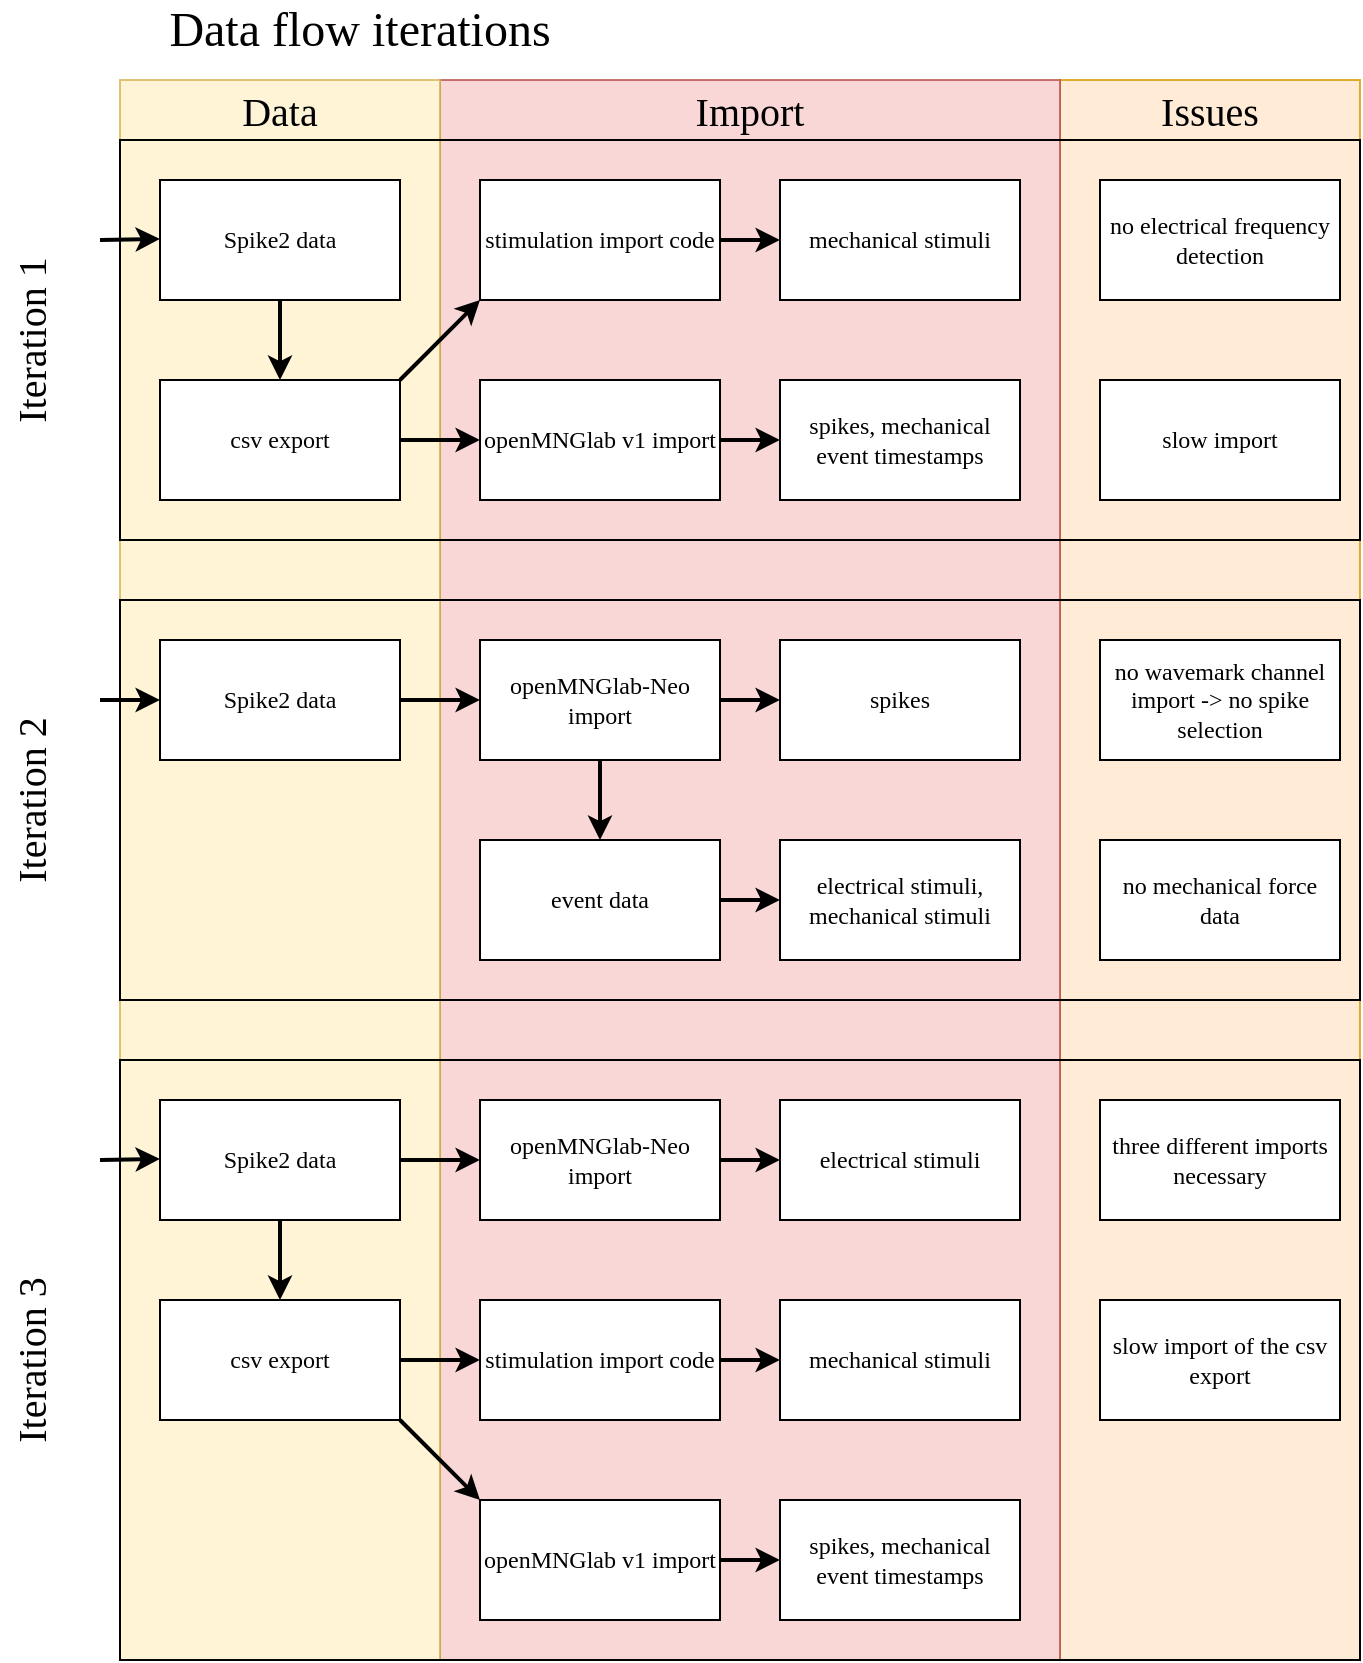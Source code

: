 <mxfile version="19.0.3" type="device"><diagram id="uK1HJFp9ux_ApSdv5QTQ" name="Seite-1"><mxGraphModel dx="1106" dy="1991" grid="1" gridSize="10" guides="1" tooltips="1" connect="1" arrows="1" fold="1" page="1" pageScale="1" pageWidth="827" pageHeight="1169" math="0" shadow="0"><root><mxCell id="0"/><mxCell id="1" parent="0"/><mxCell id="S--E8venrbb3ll7oCvjr-81" value="" style="rounded=0;whiteSpace=wrap;html=1;fontFamily=Verdana;fontSize=20;fillColor=#ffe6cc;opacity=80;strokeColor=#d79b00;" vertex="1" parent="1"><mxGeometry x="710" y="30" width="150" height="790" as="geometry"/></mxCell><mxCell id="S--E8venrbb3ll7oCvjr-80" value="" style="rounded=0;whiteSpace=wrap;html=1;fontFamily=Verdana;fontSize=20;fillColor=#f8cecc;opacity=80;strokeColor=#b85450;" vertex="1" parent="1"><mxGeometry x="400" y="30" width="310" height="790" as="geometry"/></mxCell><mxCell id="S--E8venrbb3ll7oCvjr-79" value="" style="rounded=0;whiteSpace=wrap;html=1;fontFamily=Verdana;fontSize=20;fillColor=#fff2cc;strokeColor=#d6b656;opacity=80;" vertex="1" parent="1"><mxGeometry x="240" y="30" width="160" height="790" as="geometry"/></mxCell><mxCell id="S--E8venrbb3ll7oCvjr-72" value="" style="rounded=0;whiteSpace=wrap;html=1;fontFamily=Verdana;fontSize=19;fillColor=none;" vertex="1" parent="1"><mxGeometry x="240" y="520" width="620" height="300" as="geometry"/></mxCell><mxCell id="S--E8venrbb3ll7oCvjr-69" value="" style="rounded=0;whiteSpace=wrap;html=1;fontFamily=Verdana;fontSize=19;fillColor=none;" vertex="1" parent="1"><mxGeometry x="240" y="290" width="620" height="200" as="geometry"/></mxCell><mxCell id="S--E8venrbb3ll7oCvjr-11" value="Spike2 data" style="rounded=0;whiteSpace=wrap;html=1;fontFamily=Verdana;" vertex="1" parent="1"><mxGeometry x="260" y="80" width="120" height="60" as="geometry"/></mxCell><mxCell id="S--E8venrbb3ll7oCvjr-12" value="" style="endArrow=classic;html=1;rounded=0;fontFamily=Verdana;strokeWidth=2;exitX=0.5;exitY=1;exitDx=0;exitDy=0;" edge="1" parent="1" source="S--E8venrbb3ll7oCvjr-11" target="S--E8venrbb3ll7oCvjr-13"><mxGeometry width="50" height="50" relative="1" as="geometry"><mxPoint x="410" y="200" as="sourcePoint"/><mxPoint x="460" y="150" as="targetPoint"/></mxGeometry></mxCell><mxCell id="S--E8venrbb3ll7oCvjr-13" value="csv export" style="rounded=0;whiteSpace=wrap;html=1;fontFamily=Verdana;" vertex="1" parent="1"><mxGeometry x="260" y="180" width="120" height="60" as="geometry"/></mxCell><mxCell id="S--E8venrbb3ll7oCvjr-15" value="openMNGlab v1 import" style="rounded=0;whiteSpace=wrap;html=1;fontFamily=Verdana;" vertex="1" parent="1"><mxGeometry x="420" y="180" width="120" height="60" as="geometry"/></mxCell><mxCell id="S--E8venrbb3ll7oCvjr-16" value="spikes, mechanical event timestamps" style="rounded=0;whiteSpace=wrap;html=1;fontFamily=Verdana;fontSize=12;" vertex="1" parent="1"><mxGeometry x="570" y="180" width="120" height="60" as="geometry"/></mxCell><mxCell id="S--E8venrbb3ll7oCvjr-59" value="" style="edgeStyle=orthogonalEdgeStyle;rounded=0;jumpStyle=none;orthogonalLoop=1;jettySize=auto;html=1;fontFamily=Verdana;fontSize=12;strokeWidth=2;fillColor=default;" edge="1" parent="1" source="S--E8venrbb3ll7oCvjr-17" target="S--E8venrbb3ll7oCvjr-18"><mxGeometry relative="1" as="geometry"/></mxCell><mxCell id="S--E8venrbb3ll7oCvjr-17" value="openMNGlab-Neo import" style="rounded=0;whiteSpace=wrap;html=1;fontFamily=Verdana;fontSize=12;" vertex="1" parent="1"><mxGeometry x="420" y="540" width="120" height="60" as="geometry"/></mxCell><mxCell id="S--E8venrbb3ll7oCvjr-18" value="electrical stimuli" style="rounded=0;whiteSpace=wrap;html=1;fontFamily=Verdana;fontSize=12;" vertex="1" parent="1"><mxGeometry x="570" y="540" width="120" height="60" as="geometry"/></mxCell><mxCell id="S--E8venrbb3ll7oCvjr-19" value="stimulation import code" style="rounded=0;whiteSpace=wrap;html=1;fontFamily=Verdana;fontSize=12;" vertex="1" parent="1"><mxGeometry x="420" y="80" width="120" height="60" as="geometry"/></mxCell><mxCell id="S--E8venrbb3ll7oCvjr-21" value="mechanical stimuli" style="rounded=0;whiteSpace=wrap;html=1;fontFamily=Verdana;fontSize=12;" vertex="1" parent="1"><mxGeometry x="570" y="80" width="120" height="60" as="geometry"/></mxCell><mxCell id="S--E8venrbb3ll7oCvjr-30" value="" style="endArrow=classic;html=1;rounded=0;fontFamily=Verdana;strokeWidth=2;entryX=0;entryY=0.5;entryDx=0;entryDy=0;exitX=1;exitY=0.5;exitDx=0;exitDy=0;" edge="1" parent="1"><mxGeometry width="50" height="50" relative="1" as="geometry"><mxPoint x="230" y="110" as="sourcePoint"/><mxPoint x="260" y="109.5" as="targetPoint"/></mxGeometry></mxCell><mxCell id="S--E8venrbb3ll7oCvjr-34" value="no electrical frequency detection" style="rounded=0;whiteSpace=wrap;html=1;fontFamily=Verdana;fontSize=12;fillColor=default;" vertex="1" parent="1"><mxGeometry x="730" y="80" width="120" height="60" as="geometry"/></mxCell><mxCell id="S--E8venrbb3ll7oCvjr-35" value="" style="endArrow=classic;html=1;rounded=0;fontFamily=Verdana;strokeWidth=2;entryX=0;entryY=0.5;entryDx=0;entryDy=0;exitX=1;exitY=0.5;exitDx=0;exitDy=0;" edge="1" parent="1" source="S--E8venrbb3ll7oCvjr-19" target="S--E8venrbb3ll7oCvjr-21"><mxGeometry width="50" height="50" relative="1" as="geometry"><mxPoint x="250" y="120" as="sourcePoint"/><mxPoint x="280" y="119.5" as="targetPoint"/></mxGeometry></mxCell><mxCell id="S--E8venrbb3ll7oCvjr-36" value="" style="endArrow=classic;html=1;rounded=0;fontFamily=Verdana;strokeWidth=2;entryX=0;entryY=0.5;entryDx=0;entryDy=0;exitX=1;exitY=0.5;exitDx=0;exitDy=0;" edge="1" parent="1" source="S--E8venrbb3ll7oCvjr-15" target="S--E8venrbb3ll7oCvjr-16"><mxGeometry width="50" height="50" relative="1" as="geometry"><mxPoint x="336" y="340.5" as="sourcePoint"/><mxPoint x="366" y="340" as="targetPoint"/></mxGeometry></mxCell><mxCell id="S--E8venrbb3ll7oCvjr-37" value="" style="endArrow=classic;html=1;rounded=0;fontFamily=Verdana;strokeWidth=2;entryX=0;entryY=1;entryDx=0;entryDy=0;exitX=1;exitY=0;exitDx=0;exitDy=0;jumpStyle=none;" edge="1" parent="1" source="S--E8venrbb3ll7oCvjr-13" target="S--E8venrbb3ll7oCvjr-19"><mxGeometry width="50" height="50" relative="1" as="geometry"><mxPoint x="260" y="140" as="sourcePoint"/><mxPoint x="290" y="139.5" as="targetPoint"/></mxGeometry></mxCell><mxCell id="S--E8venrbb3ll7oCvjr-40" value="slow import" style="rounded=0;whiteSpace=wrap;html=1;fontFamily=Verdana;fontSize=12;fillColor=default;" vertex="1" parent="1"><mxGeometry x="730" y="180" width="120" height="60" as="geometry"/></mxCell><mxCell id="S--E8venrbb3ll7oCvjr-41" value="" style="endArrow=classic;html=1;rounded=0;fontFamily=Verdana;strokeWidth=2;entryX=0;entryY=0.5;entryDx=0;entryDy=0;exitX=1;exitY=0.5;exitDx=0;exitDy=0;" edge="1" parent="1" source="S--E8venrbb3ll7oCvjr-13" target="S--E8venrbb3ll7oCvjr-15"><mxGeometry width="50" height="50" relative="1" as="geometry"><mxPoint x="270" y="150" as="sourcePoint"/><mxPoint x="300" y="149.5" as="targetPoint"/></mxGeometry></mxCell><mxCell id="S--E8venrbb3ll7oCvjr-42" value="Iteration 1" style="text;html=1;strokeColor=none;fillColor=none;align=center;verticalAlign=middle;whiteSpace=wrap;rounded=0;fontFamily=Verdana;fontSize=20;rotation=-90;" vertex="1" parent="1"><mxGeometry x="140" y="145" width="110" height="30" as="geometry"/></mxCell><mxCell id="S--E8venrbb3ll7oCvjr-60" value="" style="edgeStyle=orthogonalEdgeStyle;rounded=0;jumpStyle=none;orthogonalLoop=1;jettySize=auto;html=1;fontFamily=Verdana;fontSize=12;strokeWidth=2;fillColor=default;" edge="1" parent="1" source="S--E8venrbb3ll7oCvjr-45" target="S--E8venrbb3ll7oCvjr-17"><mxGeometry relative="1" as="geometry"/></mxCell><mxCell id="S--E8venrbb3ll7oCvjr-45" value="Spike2 data" style="rounded=0;whiteSpace=wrap;html=1;fontFamily=Verdana;" vertex="1" parent="1"><mxGeometry x="260" y="540" width="120" height="60" as="geometry"/></mxCell><mxCell id="S--E8venrbb3ll7oCvjr-46" value="" style="endArrow=classic;html=1;rounded=0;fontFamily=Verdana;strokeWidth=2;exitX=0.5;exitY=1;exitDx=0;exitDy=0;" edge="1" parent="1" source="S--E8venrbb3ll7oCvjr-45" target="S--E8venrbb3ll7oCvjr-47"><mxGeometry width="50" height="50" relative="1" as="geometry"><mxPoint x="410" y="660" as="sourcePoint"/><mxPoint x="460" y="610" as="targetPoint"/></mxGeometry></mxCell><mxCell id="S--E8venrbb3ll7oCvjr-47" value="csv export" style="rounded=0;whiteSpace=wrap;html=1;fontFamily=Verdana;" vertex="1" parent="1"><mxGeometry x="260" y="640" width="120" height="60" as="geometry"/></mxCell><mxCell id="S--E8venrbb3ll7oCvjr-48" value="openMNGlab v1 import" style="rounded=0;whiteSpace=wrap;html=1;fontFamily=Verdana;" vertex="1" parent="1"><mxGeometry x="420" y="740" width="120" height="60" as="geometry"/></mxCell><mxCell id="S--E8venrbb3ll7oCvjr-49" value="spikes, mechanical event timestamps" style="rounded=0;whiteSpace=wrap;html=1;fontFamily=Verdana;fontSize=12;" vertex="1" parent="1"><mxGeometry x="570" y="740" width="120" height="60" as="geometry"/></mxCell><mxCell id="S--E8venrbb3ll7oCvjr-50" value="stimulation import code" style="rounded=0;whiteSpace=wrap;html=1;fontFamily=Verdana;fontSize=12;" vertex="1" parent="1"><mxGeometry x="420" y="640" width="120" height="60" as="geometry"/></mxCell><mxCell id="S--E8venrbb3ll7oCvjr-51" value="mechanical stimuli" style="rounded=0;whiteSpace=wrap;html=1;fontFamily=Verdana;fontSize=12;" vertex="1" parent="1"><mxGeometry x="570" y="640" width="120" height="60" as="geometry"/></mxCell><mxCell id="S--E8venrbb3ll7oCvjr-52" value="" style="endArrow=classic;html=1;rounded=0;fontFamily=Verdana;strokeWidth=2;entryX=0;entryY=0.5;entryDx=0;entryDy=0;exitX=1;exitY=0.5;exitDx=0;exitDy=0;" edge="1" parent="1"><mxGeometry width="50" height="50" relative="1" as="geometry"><mxPoint x="230" y="570" as="sourcePoint"/><mxPoint x="260" y="569.5" as="targetPoint"/></mxGeometry></mxCell><mxCell id="S--E8venrbb3ll7oCvjr-53" value="" style="endArrow=classic;html=1;rounded=0;fontFamily=Verdana;strokeWidth=2;entryX=0;entryY=0.5;entryDx=0;entryDy=0;exitX=1;exitY=0.5;exitDx=0;exitDy=0;entryPerimeter=0;" edge="1" parent="1" source="S--E8venrbb3ll7oCvjr-50" target="S--E8venrbb3ll7oCvjr-51"><mxGeometry width="50" height="50" relative="1" as="geometry"><mxPoint x="400" y="580" as="sourcePoint"/><mxPoint x="430" y="579.5" as="targetPoint"/></mxGeometry></mxCell><mxCell id="S--E8venrbb3ll7oCvjr-54" value="" style="endArrow=classic;html=1;rounded=0;fontFamily=Verdana;strokeWidth=2;entryX=0;entryY=0.5;entryDx=0;entryDy=0;exitX=1;exitY=0.5;exitDx=0;exitDy=0;" edge="1" parent="1" source="S--E8venrbb3ll7oCvjr-48" target="S--E8venrbb3ll7oCvjr-49"><mxGeometry width="50" height="50" relative="1" as="geometry"><mxPoint x="486" y="800.5" as="sourcePoint"/><mxPoint x="516" y="800" as="targetPoint"/></mxGeometry></mxCell><mxCell id="S--E8venrbb3ll7oCvjr-55" value="" style="endArrow=classic;html=1;rounded=0;fontFamily=Verdana;strokeWidth=2;entryX=0;entryY=0.5;entryDx=0;entryDy=0;exitX=1;exitY=0.5;exitDx=0;exitDy=0;jumpStyle=none;" edge="1" parent="1" source="S--E8venrbb3ll7oCvjr-47" target="S--E8venrbb3ll7oCvjr-50"><mxGeometry width="50" height="50" relative="1" as="geometry"><mxPoint x="260" y="600" as="sourcePoint"/><mxPoint x="290" y="599.5" as="targetPoint"/></mxGeometry></mxCell><mxCell id="S--E8venrbb3ll7oCvjr-56" value="" style="endArrow=classic;html=1;rounded=0;fontFamily=Verdana;strokeWidth=2;entryX=0;entryY=0;entryDx=0;entryDy=0;exitX=1;exitY=1;exitDx=0;exitDy=0;" edge="1" parent="1" source="S--E8venrbb3ll7oCvjr-47" target="S--E8venrbb3ll7oCvjr-48"><mxGeometry width="50" height="50" relative="1" as="geometry"><mxPoint x="270" y="610" as="sourcePoint"/><mxPoint x="300" y="609.5" as="targetPoint"/></mxGeometry></mxCell><mxCell id="S--E8venrbb3ll7oCvjr-67" value="" style="edgeStyle=orthogonalEdgeStyle;rounded=0;jumpStyle=none;orthogonalLoop=1;jettySize=auto;html=1;fontFamily=Verdana;fontSize=12;strokeWidth=2;fillColor=default;" edge="1" parent="1" source="S--E8venrbb3ll7oCvjr-57" target="S--E8venrbb3ll7oCvjr-58"><mxGeometry relative="1" as="geometry"/></mxCell><mxCell id="S--E8venrbb3ll7oCvjr-57" value="Spike2 data" style="rounded=0;whiteSpace=wrap;html=1;fontFamily=Verdana;fontSize=12;fillColor=default;" vertex="1" parent="1"><mxGeometry x="260" y="310" width="120" height="60" as="geometry"/></mxCell><mxCell id="S--E8venrbb3ll7oCvjr-64" value="" style="edgeStyle=orthogonalEdgeStyle;rounded=0;jumpStyle=none;orthogonalLoop=1;jettySize=auto;html=1;fontFamily=Verdana;fontSize=12;strokeWidth=2;fillColor=default;" edge="1" parent="1" source="S--E8venrbb3ll7oCvjr-58" target="S--E8venrbb3ll7oCvjr-62"><mxGeometry relative="1" as="geometry"/></mxCell><mxCell id="S--E8venrbb3ll7oCvjr-66" value="" style="edgeStyle=orthogonalEdgeStyle;rounded=0;jumpStyle=none;orthogonalLoop=1;jettySize=auto;html=1;fontFamily=Verdana;fontSize=12;strokeWidth=2;fillColor=default;" edge="1" parent="1" source="S--E8venrbb3ll7oCvjr-58" target="S--E8venrbb3ll7oCvjr-61"><mxGeometry relative="1" as="geometry"/></mxCell><mxCell id="S--E8venrbb3ll7oCvjr-58" value="openMNGlab-Neo import" style="rounded=0;whiteSpace=wrap;html=1;fontFamily=Verdana;fontSize=12;fillColor=default;" vertex="1" parent="1"><mxGeometry x="420" y="310" width="120" height="60" as="geometry"/></mxCell><mxCell id="S--E8venrbb3ll7oCvjr-65" value="" style="edgeStyle=orthogonalEdgeStyle;rounded=0;jumpStyle=none;orthogonalLoop=1;jettySize=auto;html=1;fontFamily=Verdana;fontSize=12;strokeWidth=2;fillColor=default;" edge="1" parent="1" source="S--E8venrbb3ll7oCvjr-61" target="S--E8venrbb3ll7oCvjr-63"><mxGeometry relative="1" as="geometry"/></mxCell><mxCell id="S--E8venrbb3ll7oCvjr-61" value="event data" style="rounded=0;whiteSpace=wrap;html=1;fontFamily=Verdana;fontSize=12;fillColor=default;" vertex="1" parent="1"><mxGeometry x="420" y="410" width="120" height="60" as="geometry"/></mxCell><mxCell id="S--E8venrbb3ll7oCvjr-62" value="spikes" style="rounded=0;whiteSpace=wrap;html=1;fontFamily=Verdana;fontSize=12;" vertex="1" parent="1"><mxGeometry x="570" y="310" width="120" height="60" as="geometry"/></mxCell><mxCell id="S--E8venrbb3ll7oCvjr-63" value="electrical stimuli, mechanical stimuli" style="rounded=0;whiteSpace=wrap;html=1;fontFamily=Verdana;fontSize=12;" vertex="1" parent="1"><mxGeometry x="570" y="410" width="120" height="60" as="geometry"/></mxCell><mxCell id="S--E8venrbb3ll7oCvjr-68" value="" style="endArrow=classic;html=1;rounded=0;fontFamily=Verdana;strokeWidth=2;entryX=0;entryY=0.5;entryDx=0;entryDy=0;" edge="1" parent="1" target="S--E8venrbb3ll7oCvjr-57"><mxGeometry width="50" height="50" relative="1" as="geometry"><mxPoint x="230" y="340" as="sourcePoint"/><mxPoint x="570" y="349.5" as="targetPoint"/></mxGeometry></mxCell><mxCell id="S--E8venrbb3ll7oCvjr-70" value="no wavemark channel import -&amp;gt; no spike selection" style="rounded=0;whiteSpace=wrap;html=1;fontFamily=Verdana;fontSize=12;fillColor=default;" vertex="1" parent="1"><mxGeometry x="730" y="310" width="120" height="60" as="geometry"/></mxCell><mxCell id="S--E8venrbb3ll7oCvjr-71" value="no mechanical force data" style="rounded=0;whiteSpace=wrap;html=1;fontFamily=Verdana;fontSize=12;fillColor=default;" vertex="1" parent="1"><mxGeometry x="730" y="410" width="120" height="60" as="geometry"/></mxCell><mxCell id="S--E8venrbb3ll7oCvjr-73" value="slow import of the csv export" style="rounded=0;whiteSpace=wrap;html=1;fontFamily=Verdana;fontSize=12;fillColor=default;" vertex="1" parent="1"><mxGeometry x="730" y="640" width="120" height="60" as="geometry"/></mxCell><mxCell id="S--E8venrbb3ll7oCvjr-74" value="three different imports necessary" style="rounded=0;whiteSpace=wrap;html=1;fontFamily=Verdana;fontSize=12;fillColor=default;" vertex="1" parent="1"><mxGeometry x="730" y="540" width="120" height="60" as="geometry"/></mxCell><mxCell id="S--E8venrbb3ll7oCvjr-75" value="Iteration 3" style="text;html=1;strokeColor=none;fillColor=none;align=center;verticalAlign=middle;whiteSpace=wrap;rounded=0;fontFamily=Verdana;fontSize=20;rotation=-90;" vertex="1" parent="1"><mxGeometry x="140" y="655" width="110" height="30" as="geometry"/></mxCell><mxCell id="S--E8venrbb3ll7oCvjr-76" value="Iteration 2" style="text;html=1;strokeColor=none;fillColor=none;align=center;verticalAlign=middle;whiteSpace=wrap;rounded=0;fontFamily=Verdana;fontSize=20;rotation=-90;" vertex="1" parent="1"><mxGeometry x="140" y="375" width="110" height="30" as="geometry"/></mxCell><mxCell id="S--E8venrbb3ll7oCvjr-78" value="Data flow iterations" style="text;html=1;strokeColor=none;fillColor=none;align=center;verticalAlign=middle;whiteSpace=wrap;rounded=0;fontFamily=Verdana;fontSize=24;" vertex="1" parent="1"><mxGeometry x="240" y="-10" width="240" height="30" as="geometry"/></mxCell><mxCell id="S--E8venrbb3ll7oCvjr-33" value="" style="rounded=0;whiteSpace=wrap;html=1;fontFamily=Verdana;fontSize=19;fillColor=none;" vertex="1" parent="1"><mxGeometry x="240" y="60" width="620" height="200" as="geometry"/></mxCell><mxCell id="S--E8venrbb3ll7oCvjr-83" value="Data" style="text;html=1;strokeColor=none;fillColor=none;align=center;verticalAlign=middle;whiteSpace=wrap;rounded=0;fontFamily=Verdana;fontSize=20;" vertex="1" parent="1"><mxGeometry x="240" y="30" width="160" height="30" as="geometry"/></mxCell><mxCell id="S--E8venrbb3ll7oCvjr-84" value="Import" style="text;html=1;strokeColor=none;fillColor=none;align=center;verticalAlign=middle;whiteSpace=wrap;rounded=0;fontFamily=Verdana;fontSize=20;" vertex="1" parent="1"><mxGeometry x="400" y="30" width="310" height="30" as="geometry"/></mxCell><mxCell id="S--E8venrbb3ll7oCvjr-85" value="Issues" style="text;html=1;strokeColor=none;fillColor=none;align=center;verticalAlign=middle;whiteSpace=wrap;rounded=0;fontFamily=Verdana;fontSize=20;" vertex="1" parent="1"><mxGeometry x="710" y="30" width="150" height="30" as="geometry"/></mxCell></root></mxGraphModel></diagram></mxfile>
